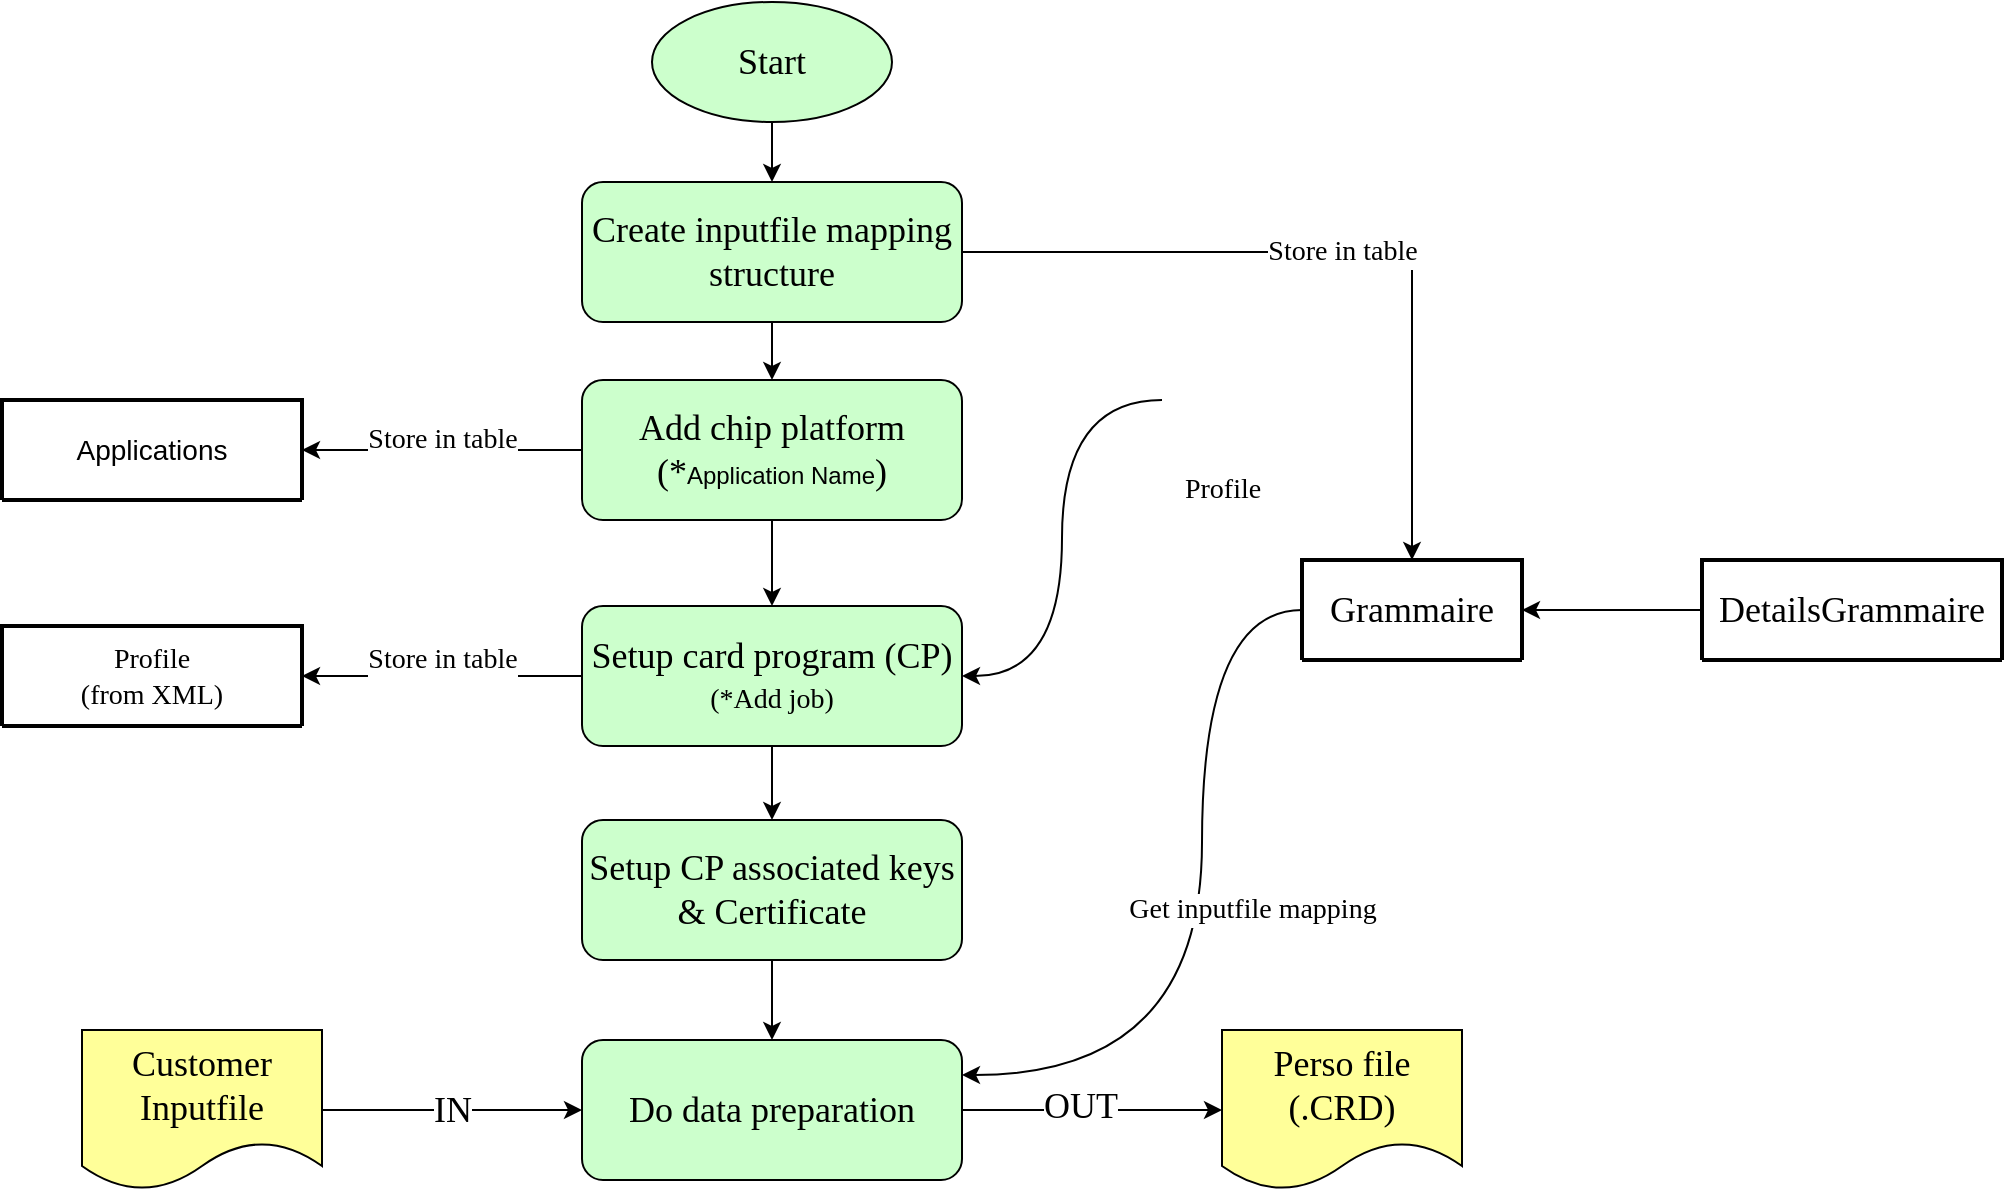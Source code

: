 <mxfile version="22.1.12" type="github">
  <diagram name="หน้า-1" id="-kFRJJxX4Sv2SK23weq9">
    <mxGraphModel dx="2117" dy="1727" grid="1" gridSize="10" guides="1" tooltips="1" connect="1" arrows="1" fold="1" page="1" pageScale="1" pageWidth="827" pageHeight="1169" math="0" shadow="0">
      <root>
        <mxCell id="0" />
        <mxCell id="1" parent="0" />
        <mxCell id="xeMIyk6oKUi8xe8yKl_S-9" value="&lt;font style=&quot;font-size: 14px;&quot; face=&quot;Garamond&quot;&gt;Store in table&lt;/font&gt;" style="edgeStyle=orthogonalEdgeStyle;rounded=0;orthogonalLoop=1;jettySize=auto;html=1;entryX=0.5;entryY=0;entryDx=0;entryDy=0;" edge="1" parent="1" source="xeMIyk6oKUi8xe8yKl_S-1" target="xeMIyk6oKUi8xe8yKl_S-3">
          <mxGeometry relative="1" as="geometry" />
        </mxCell>
        <mxCell id="xeMIyk6oKUi8xe8yKl_S-51" value="" style="edgeStyle=orthogonalEdgeStyle;rounded=0;orthogonalLoop=1;jettySize=auto;html=1;" edge="1" parent="1" source="xeMIyk6oKUi8xe8yKl_S-1" target="xeMIyk6oKUi8xe8yKl_S-47">
          <mxGeometry relative="1" as="geometry" />
        </mxCell>
        <mxCell id="xeMIyk6oKUi8xe8yKl_S-1" value="&lt;font face=&quot;Garamond&quot; style=&quot;font-size: 18px;&quot;&gt;Create inputfile mapping structure&lt;/font&gt;" style="rounded=1;whiteSpace=wrap;html=1;fillColor=#CCFFCC;" vertex="1" parent="1">
          <mxGeometry x="140" y="-59" width="190" height="70" as="geometry" />
        </mxCell>
        <mxCell id="xeMIyk6oKUi8xe8yKl_S-31" style="edgeStyle=orthogonalEdgeStyle;rounded=0;orthogonalLoop=1;jettySize=auto;html=1;exitX=0;exitY=0.5;exitDx=0;exitDy=0;entryX=1;entryY=0.25;entryDx=0;entryDy=0;curved=1;" edge="1" parent="1" source="xeMIyk6oKUi8xe8yKl_S-3" target="xeMIyk6oKUi8xe8yKl_S-22">
          <mxGeometry relative="1" as="geometry">
            <Array as="points">
              <mxPoint x="450" y="155" />
              <mxPoint x="450" y="388" />
            </Array>
          </mxGeometry>
        </mxCell>
        <mxCell id="xeMIyk6oKUi8xe8yKl_S-34" value="&lt;font face=&quot;Garamond&quot; style=&quot;font-size: 14px;&quot;&gt;Get inputfile mapping&lt;/font&gt;" style="edgeLabel;html=1;align=center;verticalAlign=middle;resizable=0;points=[];" vertex="1" connectable="0" parent="xeMIyk6oKUi8xe8yKl_S-31">
          <mxGeometry x="-0.394" y="13" relative="1" as="geometry">
            <mxPoint x="12" y="78" as="offset" />
          </mxGeometry>
        </mxCell>
        <mxCell id="xeMIyk6oKUi8xe8yKl_S-3" value="&lt;font style=&quot;font-size: 18px;&quot; face=&quot;Garamond&quot;&gt;Grammaire&lt;/font&gt;" style="swimlane;childLayout=stackLayout;horizontal=1;startSize=50;horizontalStack=0;rounded=1;fontSize=14;fontStyle=0;strokeWidth=2;resizeParent=0;resizeLast=1;shadow=0;dashed=0;align=center;arcSize=4;whiteSpace=wrap;html=1;" vertex="1" collapsed="1" parent="1">
          <mxGeometry x="500" y="130" width="110" height="50" as="geometry">
            <mxRectangle x="480" y="130" width="160" height="120" as="alternateBounds" />
          </mxGeometry>
        </mxCell>
        <mxCell id="xeMIyk6oKUi8xe8yKl_S-4" value="+Attribute1&#xa;+Attribute2&#xa;+Attribute3" style="align=left;strokeColor=none;fillColor=none;spacingLeft=4;fontSize=12;verticalAlign=top;resizable=0;rotatable=0;part=1;html=1;" vertex="1" parent="xeMIyk6oKUi8xe8yKl_S-3">
          <mxGeometry y="50" width="160" height="70" as="geometry" />
        </mxCell>
        <mxCell id="xeMIyk6oKUi8xe8yKl_S-30" style="edgeStyle=orthogonalEdgeStyle;rounded=0;orthogonalLoop=1;jettySize=auto;html=1;entryX=1;entryY=0.5;entryDx=0;entryDy=0;" edge="1" parent="1" source="xeMIyk6oKUi8xe8yKl_S-6" target="xeMIyk6oKUi8xe8yKl_S-3">
          <mxGeometry relative="1" as="geometry" />
        </mxCell>
        <mxCell id="xeMIyk6oKUi8xe8yKl_S-6" value="&lt;font style=&quot;font-size: 18px;&quot; face=&quot;Garamond&quot;&gt;DetailsGrammaire&lt;/font&gt;" style="swimlane;childLayout=stackLayout;horizontal=1;startSize=50;horizontalStack=0;rounded=1;fontSize=14;fontStyle=0;strokeWidth=2;resizeParent=0;resizeLast=1;shadow=0;dashed=0;align=center;arcSize=4;whiteSpace=wrap;html=1;" vertex="1" collapsed="1" parent="1">
          <mxGeometry x="700" y="130" width="150" height="50" as="geometry">
            <mxRectangle x="770" y="200" width="160" height="120" as="alternateBounds" />
          </mxGeometry>
        </mxCell>
        <mxCell id="xeMIyk6oKUi8xe8yKl_S-7" value="+Attribute1&#xa;+Attribute2&#xa;+Attribute3" style="align=left;strokeColor=none;fillColor=none;spacingLeft=4;fontSize=12;verticalAlign=top;resizable=0;rotatable=0;part=1;html=1;" vertex="1" parent="xeMIyk6oKUi8xe8yKl_S-6">
          <mxGeometry y="50" width="160" height="70" as="geometry" />
        </mxCell>
        <mxCell id="xeMIyk6oKUi8xe8yKl_S-19" value="" style="edgeStyle=orthogonalEdgeStyle;rounded=0;orthogonalLoop=1;jettySize=auto;html=1;" edge="1" parent="1" source="xeMIyk6oKUi8xe8yKl_S-14" target="xeMIyk6oKUi8xe8yKl_S-18">
          <mxGeometry relative="1" as="geometry" />
        </mxCell>
        <mxCell id="xeMIyk6oKUi8xe8yKl_S-42" style="edgeStyle=orthogonalEdgeStyle;rounded=0;orthogonalLoop=1;jettySize=auto;html=1;entryX=1;entryY=0.5;entryDx=0;entryDy=0;curved=1;" edge="1" parent="1" source="xeMIyk6oKUi8xe8yKl_S-14" target="xeMIyk6oKUi8xe8yKl_S-39">
          <mxGeometry relative="1" as="geometry" />
        </mxCell>
        <mxCell id="xeMIyk6oKUi8xe8yKl_S-43" value="&lt;font style=&quot;font-size: 14px;&quot; face=&quot;Garamond&quot;&gt;Store in table&lt;/font&gt;" style="edgeLabel;html=1;align=center;verticalAlign=middle;resizable=0;points=[];" vertex="1" connectable="0" parent="xeMIyk6oKUi8xe8yKl_S-42">
          <mxGeometry x="-0.002" y="3" relative="1" as="geometry">
            <mxPoint y="-11" as="offset" />
          </mxGeometry>
        </mxCell>
        <mxCell id="xeMIyk6oKUi8xe8yKl_S-14" value="&lt;div&gt;&lt;font face=&quot;Garamond&quot; style=&quot;font-size: 18px;&quot;&gt;Setup card program (CP)&lt;/font&gt;&lt;/div&gt;&lt;div&gt;&lt;font style=&quot;font-size: 14px;&quot; face=&quot;Garamond&quot;&gt;(*Add job)&lt;/font&gt;&lt;font size=&quot;3&quot; face=&quot;Garamond&quot;&gt;&lt;br&gt;&lt;/font&gt;&lt;/div&gt;" style="rounded=1;whiteSpace=wrap;html=1;fillColor=#CCFFCC;" vertex="1" parent="1">
          <mxGeometry x="140" y="153" width="190" height="70" as="geometry" />
        </mxCell>
        <mxCell id="xeMIyk6oKUi8xe8yKl_S-17" value="" style="edgeStyle=orthogonalEdgeStyle;rounded=0;orthogonalLoop=1;jettySize=auto;html=1;" edge="1" parent="1" source="xeMIyk6oKUi8xe8yKl_S-16" target="xeMIyk6oKUi8xe8yKl_S-1">
          <mxGeometry relative="1" as="geometry" />
        </mxCell>
        <mxCell id="xeMIyk6oKUi8xe8yKl_S-16" value="&lt;font style=&quot;font-size: 18px;&quot; face=&quot;Garamond&quot;&gt;Start&lt;/font&gt;" style="ellipse;whiteSpace=wrap;html=1;fillColor=#CCFFCC;" vertex="1" parent="1">
          <mxGeometry x="175" y="-149" width="120" height="60" as="geometry" />
        </mxCell>
        <mxCell id="xeMIyk6oKUi8xe8yKl_S-23" value="" style="edgeStyle=orthogonalEdgeStyle;rounded=0;orthogonalLoop=1;jettySize=auto;html=1;" edge="1" parent="1" source="xeMIyk6oKUi8xe8yKl_S-18" target="xeMIyk6oKUi8xe8yKl_S-22">
          <mxGeometry relative="1" as="geometry" />
        </mxCell>
        <mxCell id="xeMIyk6oKUi8xe8yKl_S-18" value="&lt;font style=&quot;font-size: 18px;&quot; face=&quot;Garamond&quot;&gt;Setup CP associated keys &amp;amp; Certificate&lt;br&gt;&lt;/font&gt;" style="rounded=1;whiteSpace=wrap;html=1;fillColor=#CCFFCC;" vertex="1" parent="1">
          <mxGeometry x="140" y="260" width="190" height="70" as="geometry" />
        </mxCell>
        <mxCell id="xeMIyk6oKUi8xe8yKl_S-28" value="" style="edgeStyle=orthogonalEdgeStyle;rounded=0;orthogonalLoop=1;jettySize=auto;html=1;" edge="1" parent="1" source="xeMIyk6oKUi8xe8yKl_S-22" target="xeMIyk6oKUi8xe8yKl_S-26">
          <mxGeometry relative="1" as="geometry" />
        </mxCell>
        <mxCell id="xeMIyk6oKUi8xe8yKl_S-29" value="&lt;font style=&quot;font-size: 18px;&quot; face=&quot;Garamond&quot;&gt;OUT&lt;/font&gt;" style="edgeLabel;html=1;align=center;verticalAlign=middle;resizable=0;points=[];" vertex="1" connectable="0" parent="xeMIyk6oKUi8xe8yKl_S-28">
          <mxGeometry x="-0.089" y="2" relative="1" as="geometry">
            <mxPoint as="offset" />
          </mxGeometry>
        </mxCell>
        <mxCell id="xeMIyk6oKUi8xe8yKl_S-22" value="&lt;font style=&quot;font-size: 18px;&quot; face=&quot;Garamond&quot;&gt;Do data preparation&lt;br&gt;&lt;/font&gt;" style="rounded=1;whiteSpace=wrap;html=1;fillColor=#CCFFCC;" vertex="1" parent="1">
          <mxGeometry x="140" y="370" width="190" height="70" as="geometry" />
        </mxCell>
        <mxCell id="xeMIyk6oKUi8xe8yKl_S-25" value="&lt;font face=&quot;Garamond&quot; style=&quot;font-size: 18px;&quot;&gt;IN&lt;/font&gt;" style="edgeStyle=orthogonalEdgeStyle;rounded=0;orthogonalLoop=1;jettySize=auto;html=1;" edge="1" parent="1" source="xeMIyk6oKUi8xe8yKl_S-24" target="xeMIyk6oKUi8xe8yKl_S-22">
          <mxGeometry relative="1" as="geometry" />
        </mxCell>
        <mxCell id="xeMIyk6oKUi8xe8yKl_S-24" value="&lt;font style=&quot;font-size: 18px;&quot; face=&quot;Garamond&quot;&gt;Customer Inputfile&lt;/font&gt;" style="shape=document;whiteSpace=wrap;html=1;boundedLbl=1;fillColor=#FFFF99;" vertex="1" parent="1">
          <mxGeometry x="-110" y="365" width="120" height="80" as="geometry" />
        </mxCell>
        <mxCell id="xeMIyk6oKUi8xe8yKl_S-26" value="&lt;div&gt;&lt;font style=&quot;font-size: 18px;&quot; face=&quot;Garamond&quot;&gt;Perso file&lt;/font&gt;&lt;/div&gt;&lt;div&gt;&lt;font style=&quot;font-size: 18px;&quot; face=&quot;Garamond&quot;&gt;(.CRD)&lt;br&gt;&lt;/font&gt;&lt;/div&gt;" style="shape=document;whiteSpace=wrap;html=1;boundedLbl=1;fillColor=#FFFF99;" vertex="1" parent="1">
          <mxGeometry x="460" y="365" width="120" height="80" as="geometry" />
        </mxCell>
        <mxCell id="xeMIyk6oKUi8xe8yKl_S-38" style="edgeStyle=orthogonalEdgeStyle;rounded=0;orthogonalLoop=1;jettySize=auto;html=1;curved=1;entryX=1;entryY=0.5;entryDx=0;entryDy=0;" edge="1" parent="1" source="xeMIyk6oKUi8xe8yKl_S-37" target="xeMIyk6oKUi8xe8yKl_S-14">
          <mxGeometry relative="1" as="geometry" />
        </mxCell>
        <mxCell id="xeMIyk6oKUi8xe8yKl_S-37" value="&lt;font face=&quot;Garamond&quot; style=&quot;font-size: 14px;&quot;&gt;Profile&lt;/font&gt;" style="shape=image;html=1;verticalAlign=top;verticalLabelPosition=bottom;labelBackgroundColor=#ffffff;imageAspect=0;aspect=fixed;image=https://cdn1.iconfinder.com/data/icons/hawcons/32/699182-icon-102-document-file-xml-128.png" vertex="1" parent="1">
          <mxGeometry x="430" y="20" width="60" height="60" as="geometry" />
        </mxCell>
        <mxCell id="xeMIyk6oKUi8xe8yKl_S-39" value="&lt;div&gt;&lt;font face=&quot;Garamond&quot;&gt;Profile&lt;/font&gt;&lt;/div&gt;&lt;div&gt;&lt;font face=&quot;Garamond&quot;&gt;(from XML)&lt;br&gt;&lt;/font&gt;&lt;/div&gt;" style="swimlane;childLayout=stackLayout;horizontal=1;startSize=50;horizontalStack=0;rounded=1;fontSize=14;fontStyle=0;strokeWidth=2;resizeParent=0;resizeLast=1;shadow=0;dashed=0;align=center;arcSize=4;whiteSpace=wrap;html=1;" vertex="1" collapsed="1" parent="1">
          <mxGeometry x="-150" y="163" width="150" height="50" as="geometry">
            <mxRectangle x="700" y="260" width="160" height="120" as="alternateBounds" />
          </mxGeometry>
        </mxCell>
        <mxCell id="xeMIyk6oKUi8xe8yKl_S-40" value="+Attribute1&#xa;+Attribute2&#xa;+Attribute3" style="align=left;strokeColor=none;fillColor=none;spacingLeft=4;fontSize=12;verticalAlign=top;resizable=0;rotatable=0;part=1;html=1;" vertex="1" parent="xeMIyk6oKUi8xe8yKl_S-39">
          <mxGeometry y="50" width="160" height="70" as="geometry" />
        </mxCell>
        <mxCell id="xeMIyk6oKUi8xe8yKl_S-44" value="Applications" style="swimlane;childLayout=stackLayout;horizontal=1;startSize=50;horizontalStack=0;rounded=1;fontSize=14;fontStyle=0;strokeWidth=2;resizeParent=0;resizeLast=1;shadow=0;dashed=0;align=center;arcSize=4;whiteSpace=wrap;html=1;" vertex="1" collapsed="1" parent="1">
          <mxGeometry x="-150" y="50" width="150" height="50" as="geometry">
            <mxRectangle x="700" y="260" width="160" height="120" as="alternateBounds" />
          </mxGeometry>
        </mxCell>
        <mxCell id="xeMIyk6oKUi8xe8yKl_S-45" value="+Attribute1&#xa;+Attribute2&#xa;+Attribute3" style="align=left;strokeColor=none;fillColor=none;spacingLeft=4;fontSize=12;verticalAlign=top;resizable=0;rotatable=0;part=1;html=1;" vertex="1" parent="xeMIyk6oKUi8xe8yKl_S-44">
          <mxGeometry y="50" width="160" height="70" as="geometry" />
        </mxCell>
        <mxCell id="xeMIyk6oKUi8xe8yKl_S-49" style="edgeStyle=orthogonalEdgeStyle;rounded=0;orthogonalLoop=1;jettySize=auto;html=1;entryX=1;entryY=0.5;entryDx=0;entryDy=0;curved=1;exitX=0;exitY=0.5;exitDx=0;exitDy=0;" edge="1" parent="1" source="xeMIyk6oKUi8xe8yKl_S-47" target="xeMIyk6oKUi8xe8yKl_S-44">
          <mxGeometry relative="1" as="geometry" />
        </mxCell>
        <mxCell id="xeMIyk6oKUi8xe8yKl_S-50" value="&lt;font style=&quot;font-size: 14px;&quot; face=&quot;Garamond&quot;&gt;Store in table&lt;/font&gt;" style="edgeLabel;html=1;align=center;verticalAlign=middle;resizable=0;points=[];" vertex="1" connectable="0" parent="xeMIyk6oKUi8xe8yKl_S-49">
          <mxGeometry x="0.118" y="-28" relative="1" as="geometry">
            <mxPoint x="8" y="23" as="offset" />
          </mxGeometry>
        </mxCell>
        <mxCell id="xeMIyk6oKUi8xe8yKl_S-52" value="" style="edgeStyle=orthogonalEdgeStyle;rounded=0;orthogonalLoop=1;jettySize=auto;html=1;" edge="1" parent="1" source="xeMIyk6oKUi8xe8yKl_S-47" target="xeMIyk6oKUi8xe8yKl_S-14">
          <mxGeometry relative="1" as="geometry" />
        </mxCell>
        <mxCell id="xeMIyk6oKUi8xe8yKl_S-47" value="&lt;div&gt;&lt;font style=&quot;font-size: 18px;&quot; face=&quot;Garamond&quot;&gt;Add chip platform&lt;/font&gt;&lt;/div&gt;&lt;div&gt;&lt;font style=&quot;font-size: 18px;&quot; face=&quot;Garamond&quot;&gt;(*&lt;/font&gt;Application Name&lt;font style=&quot;font-size: 18px;&quot; face=&quot;Garamond&quot;&gt;)&lt;br&gt;&lt;/font&gt;&lt;/div&gt;" style="rounded=1;whiteSpace=wrap;html=1;fillColor=#CCFFCC;" vertex="1" parent="1">
          <mxGeometry x="140" y="40" width="190" height="70" as="geometry" />
        </mxCell>
      </root>
    </mxGraphModel>
  </diagram>
</mxfile>

